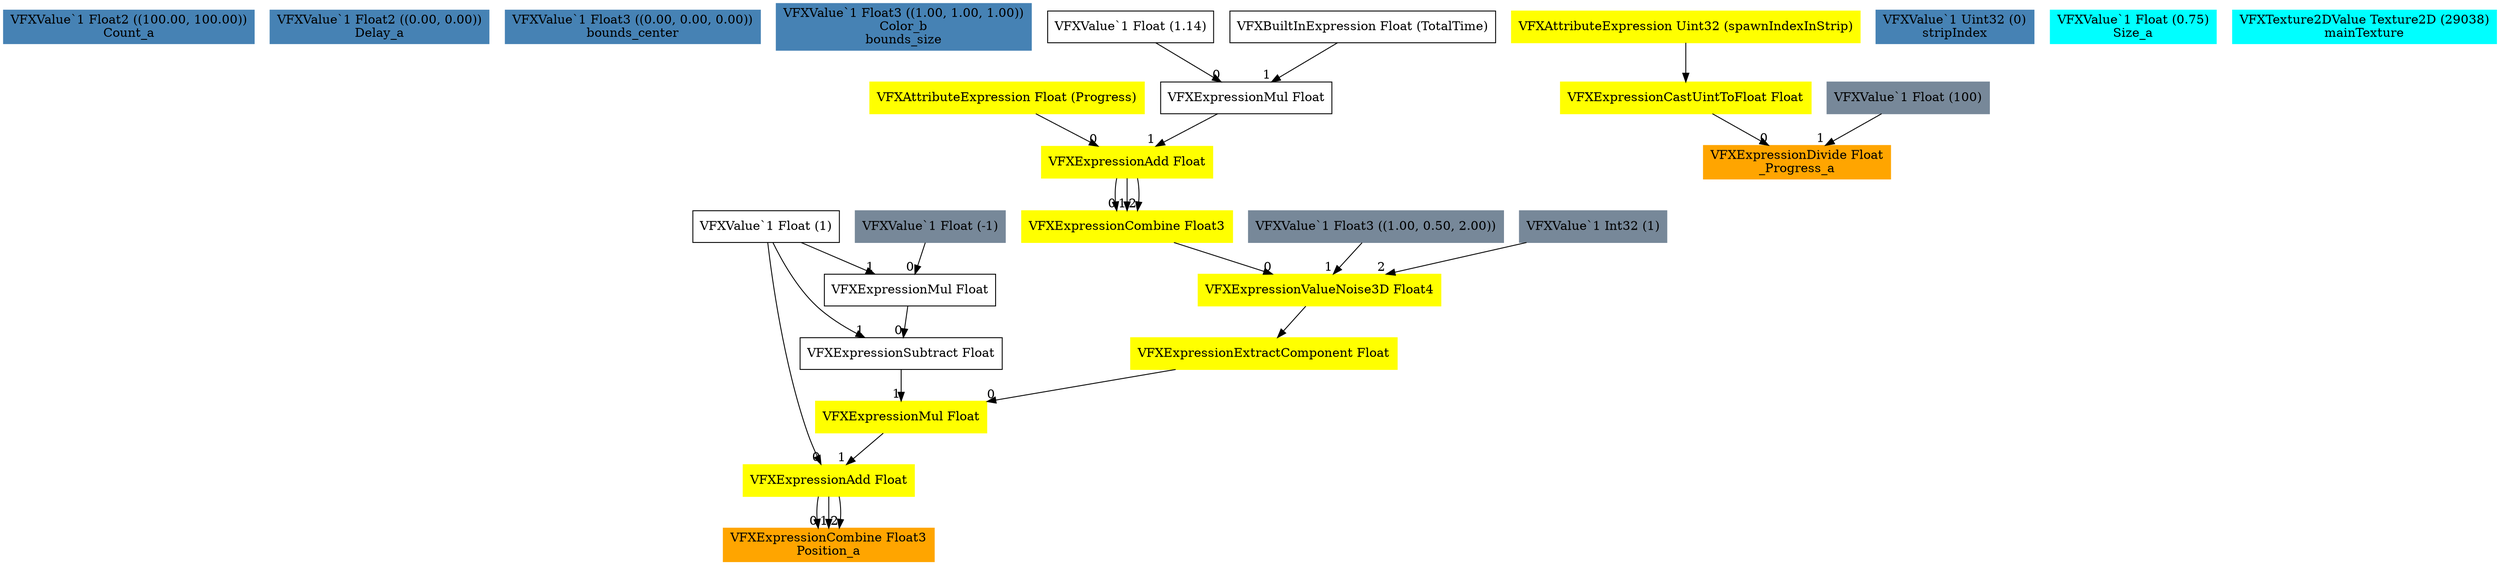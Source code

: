 digraph G {
node0 [shape="box" color="steelblue" style="filled" label="VFXValue`1 Float2 ((100.00, 100.00))
Count_a"]
node1 [shape="box" color="steelblue" style="filled" label="VFXValue`1 Float2 ((0.00, 0.00))
Delay_a"]
node2 [shape="box" color="steelblue" style="filled" label="VFXValue`1 Float3 ((0.00, 0.00, 0.00))
bounds_center"]
node3 [shape="box" color="steelblue" style="filled" label="VFXValue`1 Float3 ((1.00, 1.00, 1.00))
Color_b
bounds_size"]
node4 [shape="box" color="orange" style="filled" label="VFXExpressionCombine Float3
Position_a"]
node5 [shape="box" color="yellow" style="filled" label="VFXExpressionAdd Float"]
node6 [shape="box" label="VFXValue`1 Float (1)"]
node7 [shape="box" color="yellow" style="filled" label="VFXExpressionMul Float"]
node8 [shape="box" color="yellow" style="filled" label="VFXExpressionExtractComponent Float"]
node9 [shape="box" color="yellow" style="filled" label="VFXExpressionValueNoise3D Float4"]
node10 [shape="box" color="yellow" style="filled" label="VFXExpressionCombine Float3"]
node11 [shape="box" color="yellow" style="filled" label="VFXExpressionAdd Float"]
node12 [shape="box" color="yellow" style="filled" label="VFXAttributeExpression Float (Progress)"]
node13 [shape="box" label="VFXExpressionMul Float"]
node14 [shape="box" label="VFXValue`1 Float (1.14)"]
node15 [shape="box" label="VFXBuiltInExpression Float (TotalTime)"]
node16 [shape="box" color="lightslategray" style="filled" label="VFXValue`1 Float3 ((1.00, 0.50, 2.00))"]
node17 [shape="box" color="lightslategray" style="filled" label="VFXValue`1 Int32 (1)"]
node18 [shape="box" label="VFXExpressionSubtract Float"]
node19 [shape="box" label="VFXExpressionMul Float"]
node20 [shape="box" color="lightslategray" style="filled" label="VFXValue`1 Float (-1)"]
node21 [shape="box" color="orange" style="filled" label="VFXExpressionDivide Float
_Progress_a"]
node22 [shape="box" color="yellow" style="filled" label="VFXExpressionCastUintToFloat Float"]
node23 [shape="box" color="yellow" style="filled" label="VFXAttributeExpression Uint32 (spawnIndexInStrip)"]
node24 [shape="box" color="lightslategray" style="filled" label="VFXValue`1 Float (100)"]
node25 [shape="box" color="steelblue" style="filled" label="VFXValue`1 Uint32 (0)
stripIndex"]
node26 [shape="box" color="cyan" style="filled" label="VFXValue`1 Float (0.75)
Size_a"]
node27 [shape="box" color="cyan" style="filled" label="VFXTexture2DValue Texture2D (29038)
mainTexture"]
node5 -> node4 [headlabel="0"]
node5 -> node4 [headlabel="1"]
node5 -> node4 [headlabel="2"]
node6 -> node5 [headlabel="0"]
node7 -> node5 [headlabel="1"]
node8 -> node7 [headlabel="0"]
node18 -> node7 [headlabel="1"]
node9 -> node8 
node10 -> node9 [headlabel="0"]
node16 -> node9 [headlabel="1"]
node17 -> node9 [headlabel="2"]
node11 -> node10 [headlabel="0"]
node11 -> node10 [headlabel="1"]
node11 -> node10 [headlabel="2"]
node12 -> node11 [headlabel="0"]
node13 -> node11 [headlabel="1"]
node14 -> node13 [headlabel="0"]
node15 -> node13 [headlabel="1"]
node19 -> node18 [headlabel="0"]
node6 -> node18 [headlabel="1"]
node20 -> node19 [headlabel="0"]
node6 -> node19 [headlabel="1"]
node22 -> node21 [headlabel="0"]
node24 -> node21 [headlabel="1"]
node23 -> node22 
}
